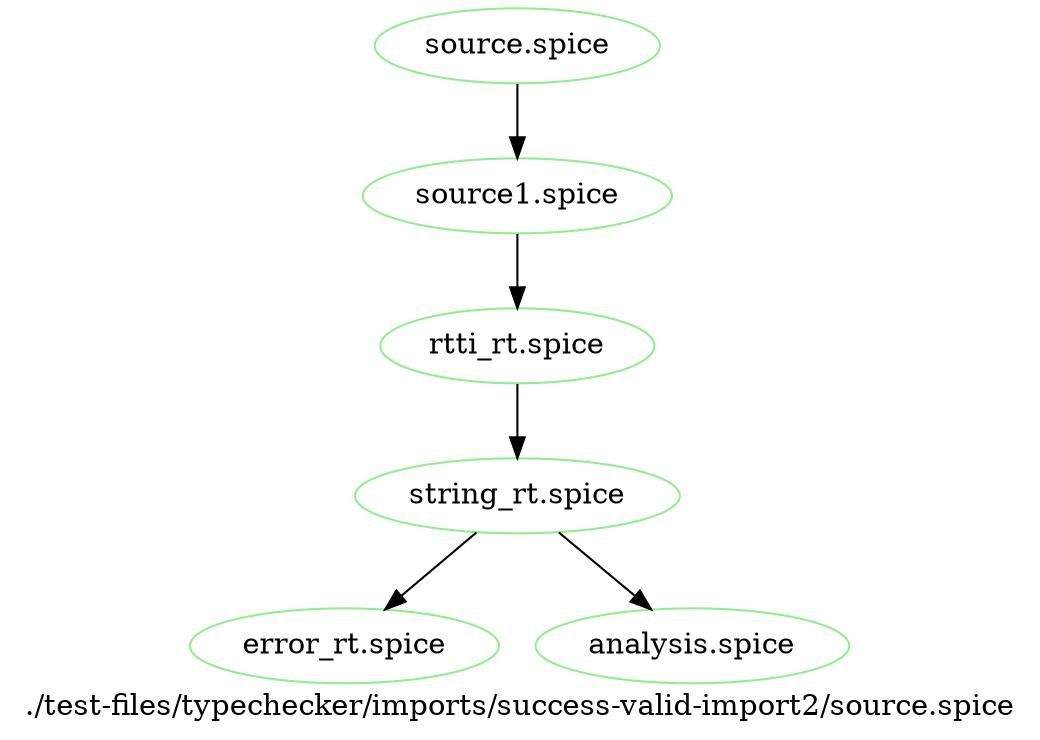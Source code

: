 digraph {
 rankdir="TB";
 label="./test-files/typechecker/imports/success-valid-import2/source.spice";
 "." [color="lightgreen",label="source.spice"];
 "../source1.spice" [color="lightgreen",label="source1.spice"];
 "../../../../../../std/runtime/rtti_rt.spice" [color="lightgreen",label="rtti_rt.spice"];
 "../../../../../../std/runtime/string_rt.spice" [color="lightgreen",label="string_rt.spice"];
 "../../../../../../std/runtime/error_rt.spice" [color="lightgreen",label="error_rt.spice"];
 "../../../../../../std/runtime/string_rt.spice" -> "../../../../../../std/runtime/error_rt.spice";
 "../../../../../../std/text/analysis.spice" [color="lightgreen",label="analysis.spice"];
 "../../../../../../std/runtime/string_rt.spice" -> "../../../../../../std/text/analysis.spice";
 "../../../../../../std/runtime/rtti_rt.spice" -> "../../../../../../std/runtime/string_rt.spice";
 "../source1.spice" -> "../../../../../../std/runtime/rtti_rt.spice";
 "." -> "../source1.spice";
}